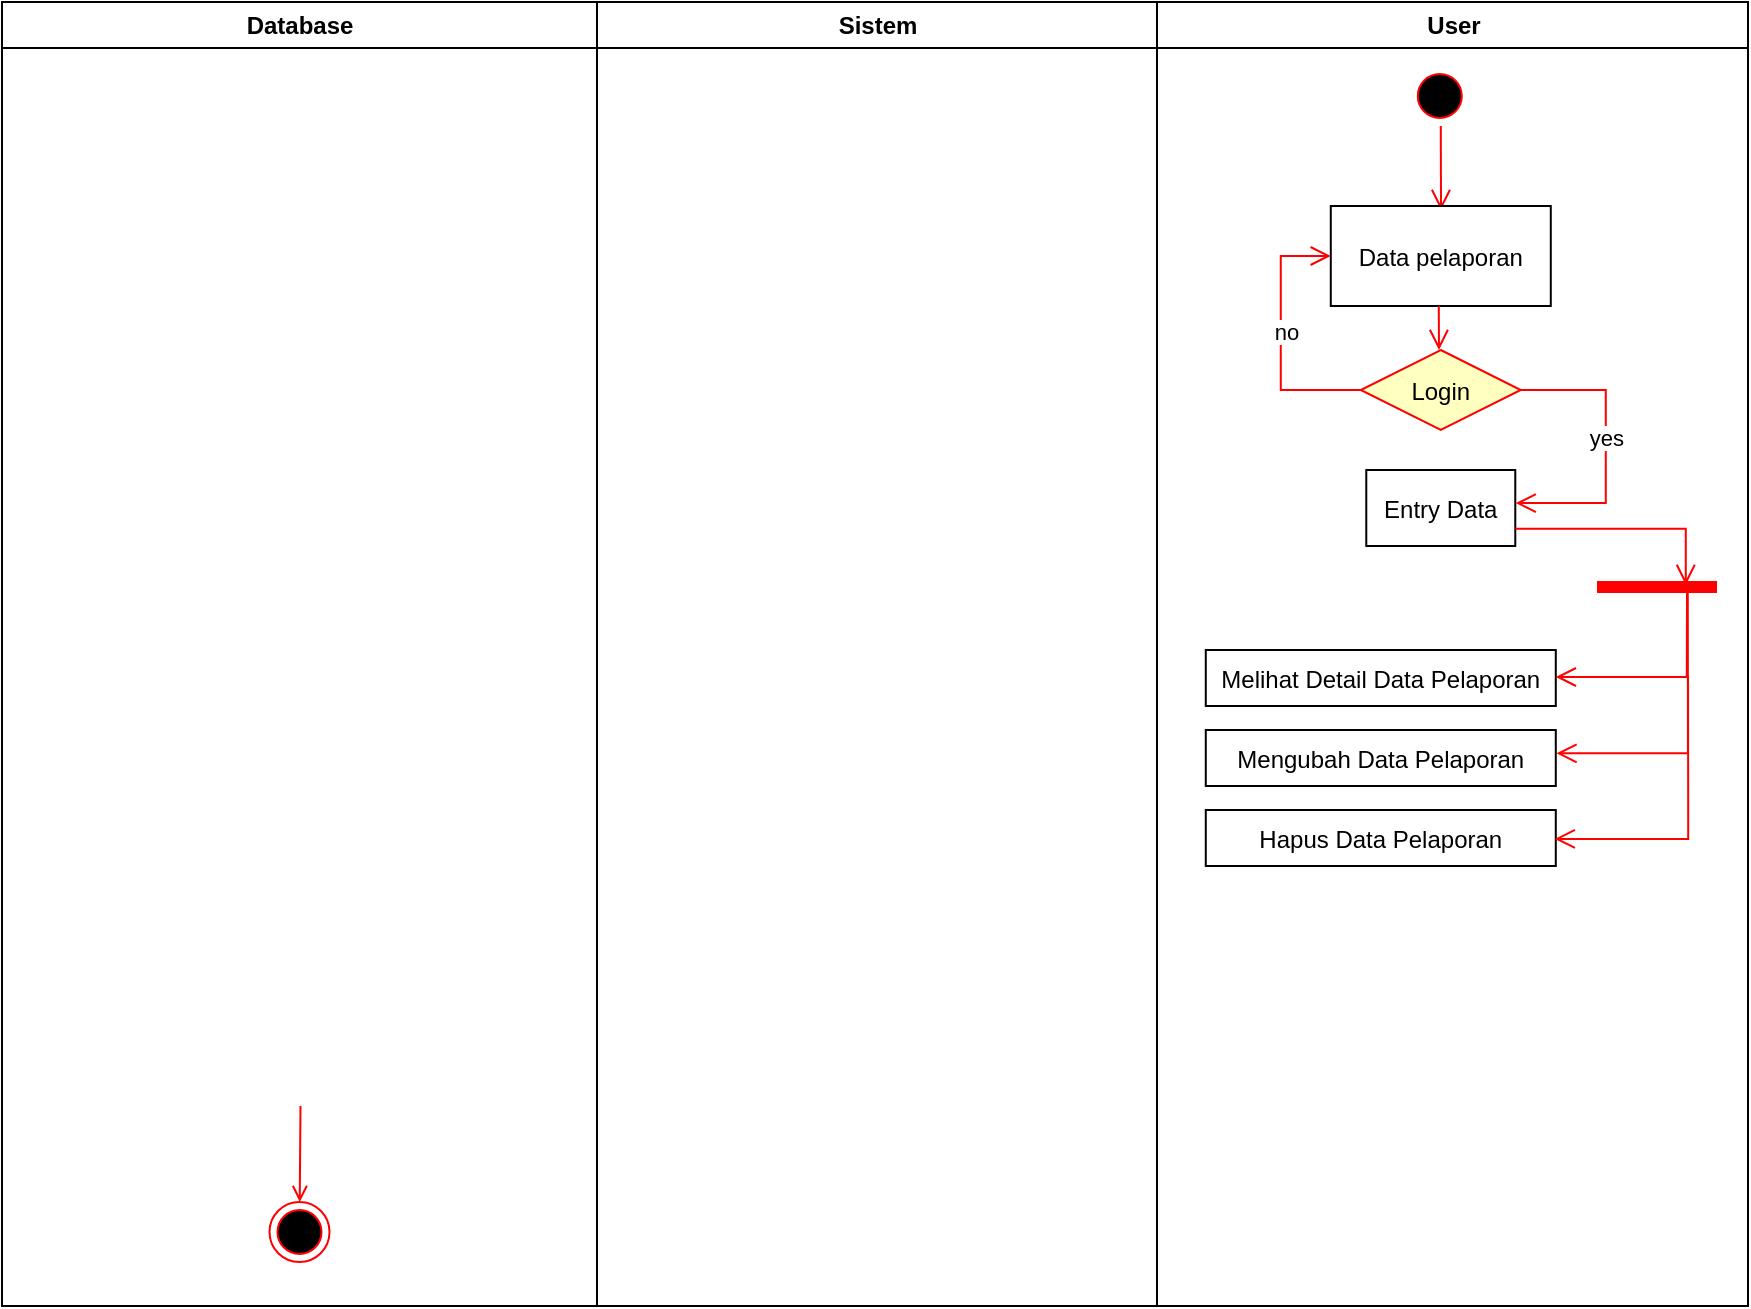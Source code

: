 <mxfile version="20.8.13" type="github">
  <diagram name="Page-1" id="e7e014a7-5840-1c2e-5031-d8a46d1fe8dd">
    <mxGraphModel dx="1060" dy="719" grid="1" gridSize="10" guides="1" tooltips="1" connect="1" arrows="1" fold="1" page="1" pageScale="1" pageWidth="1169" pageHeight="826" background="none" math="0" shadow="0">
      <root>
        <mxCell id="0" />
        <mxCell id="1" parent="0" />
        <mxCell id="2" value="Database" style="swimlane;whiteSpace=wrap" parent="1" vertex="1">
          <mxGeometry x="40" y="40" width="297.5" height="652" as="geometry" />
        </mxCell>
        <mxCell id="38" value="" style="ellipse;shape=endState;fillColor=#000000;strokeColor=#ff0000" parent="2" vertex="1">
          <mxGeometry x="133.75" y="600" width="30" height="30" as="geometry" />
        </mxCell>
        <mxCell id="39" value="" style="endArrow=open;strokeColor=#FF0000;endFill=1;rounded=0" parent="2" target="38" edge="1">
          <mxGeometry relative="1" as="geometry">
            <mxPoint x="149.25" y="552" as="sourcePoint" />
          </mxGeometry>
        </mxCell>
        <mxCell id="3" value="Sistem" style="swimlane;whiteSpace=wrap" parent="1" vertex="1">
          <mxGeometry x="337.5" y="40" width="280" height="652" as="geometry" />
        </mxCell>
        <mxCell id="4" value="User" style="swimlane;whiteSpace=wrap" parent="1" vertex="1">
          <mxGeometry x="617.5" y="40" width="295.5" height="652" as="geometry" />
        </mxCell>
        <mxCell id="5" value="" style="ellipse;shape=startState;fillColor=#000000;strokeColor=#ff0000;" parent="4" vertex="1">
          <mxGeometry x="126.39" y="32" width="30" height="30" as="geometry" />
        </mxCell>
        <mxCell id="6" value="" style="edgeStyle=elbowEdgeStyle;elbow=horizontal;verticalAlign=bottom;endArrow=open;endSize=8;strokeColor=#FF0000;endFill=1;rounded=0;entryX=0.5;entryY=0.04;entryDx=0;entryDy=0;entryPerimeter=0;" parent="4" target="7" edge="1">
          <mxGeometry x="126.89" y="32" as="geometry">
            <mxPoint x="141.89" y="102" as="targetPoint" />
            <mxPoint x="141.89" y="62" as="sourcePoint" />
          </mxGeometry>
        </mxCell>
        <mxCell id="7" value="Data pelaporan" style="" parent="4" vertex="1">
          <mxGeometry x="86.89" y="102" width="110" height="50" as="geometry" />
        </mxCell>
        <mxCell id="Irgjr3PbTsrb-JRDGq52-45" value="no" style="edgeStyle=elbowEdgeStyle;elbow=horizontal;align=left;verticalAlign=bottom;endArrow=open;endSize=8;strokeColor=#FF0000;endFill=1;rounded=0;exitX=0;exitY=0.5;exitDx=0;exitDy=0;" edge="1" parent="4" source="Irgjr3PbTsrb-JRDGq52-41">
          <mxGeometry x="-0.091" y="5" relative="1" as="geometry">
            <mxPoint x="86.89" y="127" as="targetPoint" />
            <Array as="points">
              <mxPoint x="61.89" y="176.5" />
            </Array>
            <mxPoint x="56.89" y="234" as="sourcePoint" />
            <mxPoint as="offset" />
          </mxGeometry>
        </mxCell>
        <mxCell id="Irgjr3PbTsrb-JRDGq52-41" value="Login" style="rhombus;fillColor=#ffffc0;strokeColor=#ff0000;" vertex="1" parent="4">
          <mxGeometry x="101.89" y="174" width="80" height="40" as="geometry" />
        </mxCell>
        <mxCell id="10" value="Entry Data" style="" parent="4" vertex="1">
          <mxGeometry x="104.64" y="234" width="74.5" height="38" as="geometry" />
        </mxCell>
        <mxCell id="Irgjr3PbTsrb-JRDGq52-56" value="yes" style="edgeStyle=elbowEdgeStyle;elbow=horizontal;align=left;verticalAlign=bottom;endArrow=open;endSize=8;strokeColor=#FF0000;endFill=1;rounded=0;entryX=1.003;entryY=0.435;entryDx=0;entryDy=0;entryPerimeter=0;" edge="1" parent="4" source="Irgjr3PbTsrb-JRDGq52-41" target="10">
          <mxGeometry x="0.048" y="-10" relative="1" as="geometry">
            <mxPoint x="194.39" y="244" as="targetPoint" />
            <Array as="points">
              <mxPoint x="224.39" y="234" />
            </Array>
            <mxPoint x="129.39" y="204" as="sourcePoint" />
            <mxPoint as="offset" />
          </mxGeometry>
        </mxCell>
        <mxCell id="Irgjr3PbTsrb-JRDGq52-59" value="" style="edgeStyle=elbowEdgeStyle;elbow=horizontal;verticalAlign=bottom;endArrow=open;endSize=8;strokeColor=#FF0000;endFill=1;rounded=0;" edge="1" parent="4">
          <mxGeometry x="-21.11" y="-6" as="geometry">
            <mxPoint x="141.39" y="174" as="targetPoint" />
            <mxPoint x="140.89" y="152" as="sourcePoint" />
          </mxGeometry>
        </mxCell>
        <mxCell id="Irgjr3PbTsrb-JRDGq52-61" value="Melihat Detail Data Pelaporan" style="" vertex="1" parent="4">
          <mxGeometry x="24.39" y="324" width="175" height="28" as="geometry" />
        </mxCell>
        <mxCell id="Irgjr3PbTsrb-JRDGq52-51" value="Mengubah Data Pelaporan" style="" vertex="1" parent="4">
          <mxGeometry x="24.39" y="364" width="175" height="28" as="geometry" />
        </mxCell>
        <mxCell id="Irgjr3PbTsrb-JRDGq52-64" value="" style="edgeStyle=elbowEdgeStyle;elbow=horizontal;verticalAlign=bottom;endArrow=open;endSize=8;strokeColor=#FF0000;endFill=1;rounded=0;entryX=1.002;entryY=0.417;entryDx=0;entryDy=0;entryPerimeter=0;" edge="1" parent="4" target="Irgjr3PbTsrb-JRDGq52-51">
          <mxGeometry x="-711.26" y="101.59" as="geometry">
            <mxPoint x="240.39" y="377.496" as="targetPoint" />
            <mxPoint x="265.39" y="294" as="sourcePoint" />
            <Array as="points">
              <mxPoint x="265.48" y="394.59" />
              <mxPoint x="-85.52" y="404.59" />
              <mxPoint x="315.48" y="394.59" />
              <mxPoint x="215.48" y="387.59" />
              <mxPoint x="-84.52" y="394.59" />
              <mxPoint x="155.48" y="384.59" />
              <mxPoint x="-85.52" y="414.59" />
              <mxPoint x="-54.52" y="414.59" />
              <mxPoint x="-24.52" y="404.59" />
              <mxPoint x="45.48" y="394.59" />
              <mxPoint x="205.48" y="394.59" />
            </Array>
          </mxGeometry>
        </mxCell>
        <mxCell id="Irgjr3PbTsrb-JRDGq52-65" value="Hapus Data Pelaporan" style="" vertex="1" parent="4">
          <mxGeometry x="24.39" y="404" width="175" height="28" as="geometry" />
        </mxCell>
        <mxCell id="Irgjr3PbTsrb-JRDGq52-66" value="" style="edgeStyle=elbowEdgeStyle;elbow=horizontal;verticalAlign=bottom;endArrow=open;endSize=8;strokeColor=#FF0000;endFill=1;rounded=0;entryX=0.997;entryY=0.516;entryDx=0;entryDy=0;entryPerimeter=0;" edge="1" parent="4" target="Irgjr3PbTsrb-JRDGq52-65">
          <mxGeometry x="-858.13" y="16.67" as="geometry">
            <mxPoint x="200.395" y="418.924" as="targetPoint" />
            <mxPoint x="265.52" y="337.08" as="sourcePoint" />
            <Array as="points">
              <mxPoint x="265.61" y="437.67" />
              <mxPoint x="-85.39" y="447.67" />
              <mxPoint x="315.61" y="437.67" />
              <mxPoint x="215.61" y="430.67" />
              <mxPoint x="-84.39" y="437.67" />
              <mxPoint x="155.61" y="427.67" />
              <mxPoint x="-85.39" y="457.67" />
              <mxPoint x="-54.39" y="457.67" />
              <mxPoint x="-24.39" y="447.67" />
              <mxPoint x="45.61" y="437.67" />
              <mxPoint x="205.61" y="437.67" />
            </Array>
          </mxGeometry>
        </mxCell>
        <mxCell id="Irgjr3PbTsrb-JRDGq52-58" value="" style="edgeStyle=elbowEdgeStyle;elbow=horizontal;verticalAlign=bottom;endArrow=open;endSize=8;strokeColor=#FF0000;endFill=1;rounded=0;exitX=1.001;exitY=0.774;exitDx=0;exitDy=0;exitPerimeter=0;entryX=0.75;entryY=0.5;entryDx=0;entryDy=0;entryPerimeter=0;" edge="1" parent="4" source="10">
          <mxGeometry x="-37.85" y="99" as="geometry">
            <mxPoint x="265.015" y="291.5" as="targetPoint" />
            <mxPoint x="184.39" y="264" as="sourcePoint" />
            <Array as="points">
              <mxPoint x="264.39" y="274" />
              <mxPoint x="494.39" y="264" />
              <mxPoint x="143.39" y="274" />
              <mxPoint x="544.39" y="264" />
              <mxPoint x="444.39" y="257" />
              <mxPoint x="144.39" y="264" />
              <mxPoint x="384.39" y="254" />
              <mxPoint x="143.39" y="284" />
              <mxPoint x="174.39" y="284" />
              <mxPoint x="204.39" y="274" />
              <mxPoint x="274.39" y="264" />
              <mxPoint x="434.39" y="264" />
            </Array>
          </mxGeometry>
        </mxCell>
        <mxCell id="Irgjr3PbTsrb-JRDGq52-63" value="" style="edgeStyle=elbowEdgeStyle;elbow=horizontal;verticalAlign=bottom;endArrow=open;endSize=8;strokeColor=#FF0000;endFill=1;rounded=0;entryX=1;entryY=0.482;entryDx=0;entryDy=0;entryPerimeter=0;exitX=0.75;exitY=0.5;exitDx=0;exitDy=0;exitPerimeter=0;" edge="1" parent="4" target="Irgjr3PbTsrb-JRDGq52-61">
          <mxGeometry x="2.24" y="169.59" as="geometry">
            <mxPoint x="309.3" y="404" as="targetPoint" />
            <mxPoint x="265.015" y="291.5" as="sourcePoint" />
            <Array as="points">
              <mxPoint x="264.89" y="314" />
              <mxPoint x="183.48" y="344.59" />
              <mxPoint x="584.48" y="334.59" />
              <mxPoint x="484.48" y="327.59" />
              <mxPoint x="184.48" y="334.59" />
              <mxPoint x="424.48" y="324.59" />
              <mxPoint x="183.48" y="354.59" />
              <mxPoint x="214.48" y="354.59" />
              <mxPoint x="244.48" y="344.59" />
              <mxPoint x="314.48" y="334.59" />
              <mxPoint x="474.48" y="334.59" />
            </Array>
          </mxGeometry>
        </mxCell>
        <mxCell id="Irgjr3PbTsrb-JRDGq52-47" value="" style="shape=line;strokeWidth=6;strokeColor=#ff0000;rotation=0;" vertex="1" parent="4">
          <mxGeometry x="220" y="285" width="60" height="15" as="geometry" />
        </mxCell>
      </root>
    </mxGraphModel>
  </diagram>
</mxfile>
